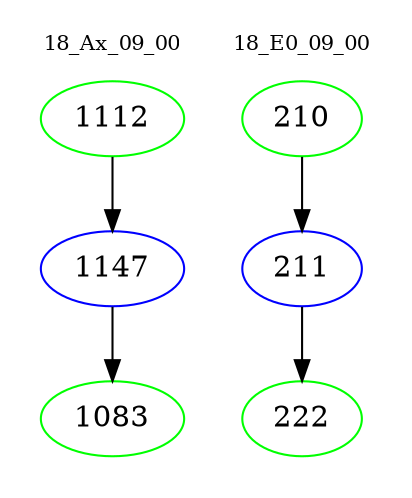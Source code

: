 digraph{
subgraph cluster_0 {
color = white
label = "18_Ax_09_00";
fontsize=10;
T0_1112 [label="1112", color="green"]
T0_1112 -> T0_1147 [color="black"]
T0_1147 [label="1147", color="blue"]
T0_1147 -> T0_1083 [color="black"]
T0_1083 [label="1083", color="green"]
}
subgraph cluster_1 {
color = white
label = "18_E0_09_00";
fontsize=10;
T1_210 [label="210", color="green"]
T1_210 -> T1_211 [color="black"]
T1_211 [label="211", color="blue"]
T1_211 -> T1_222 [color="black"]
T1_222 [label="222", color="green"]
}
}
